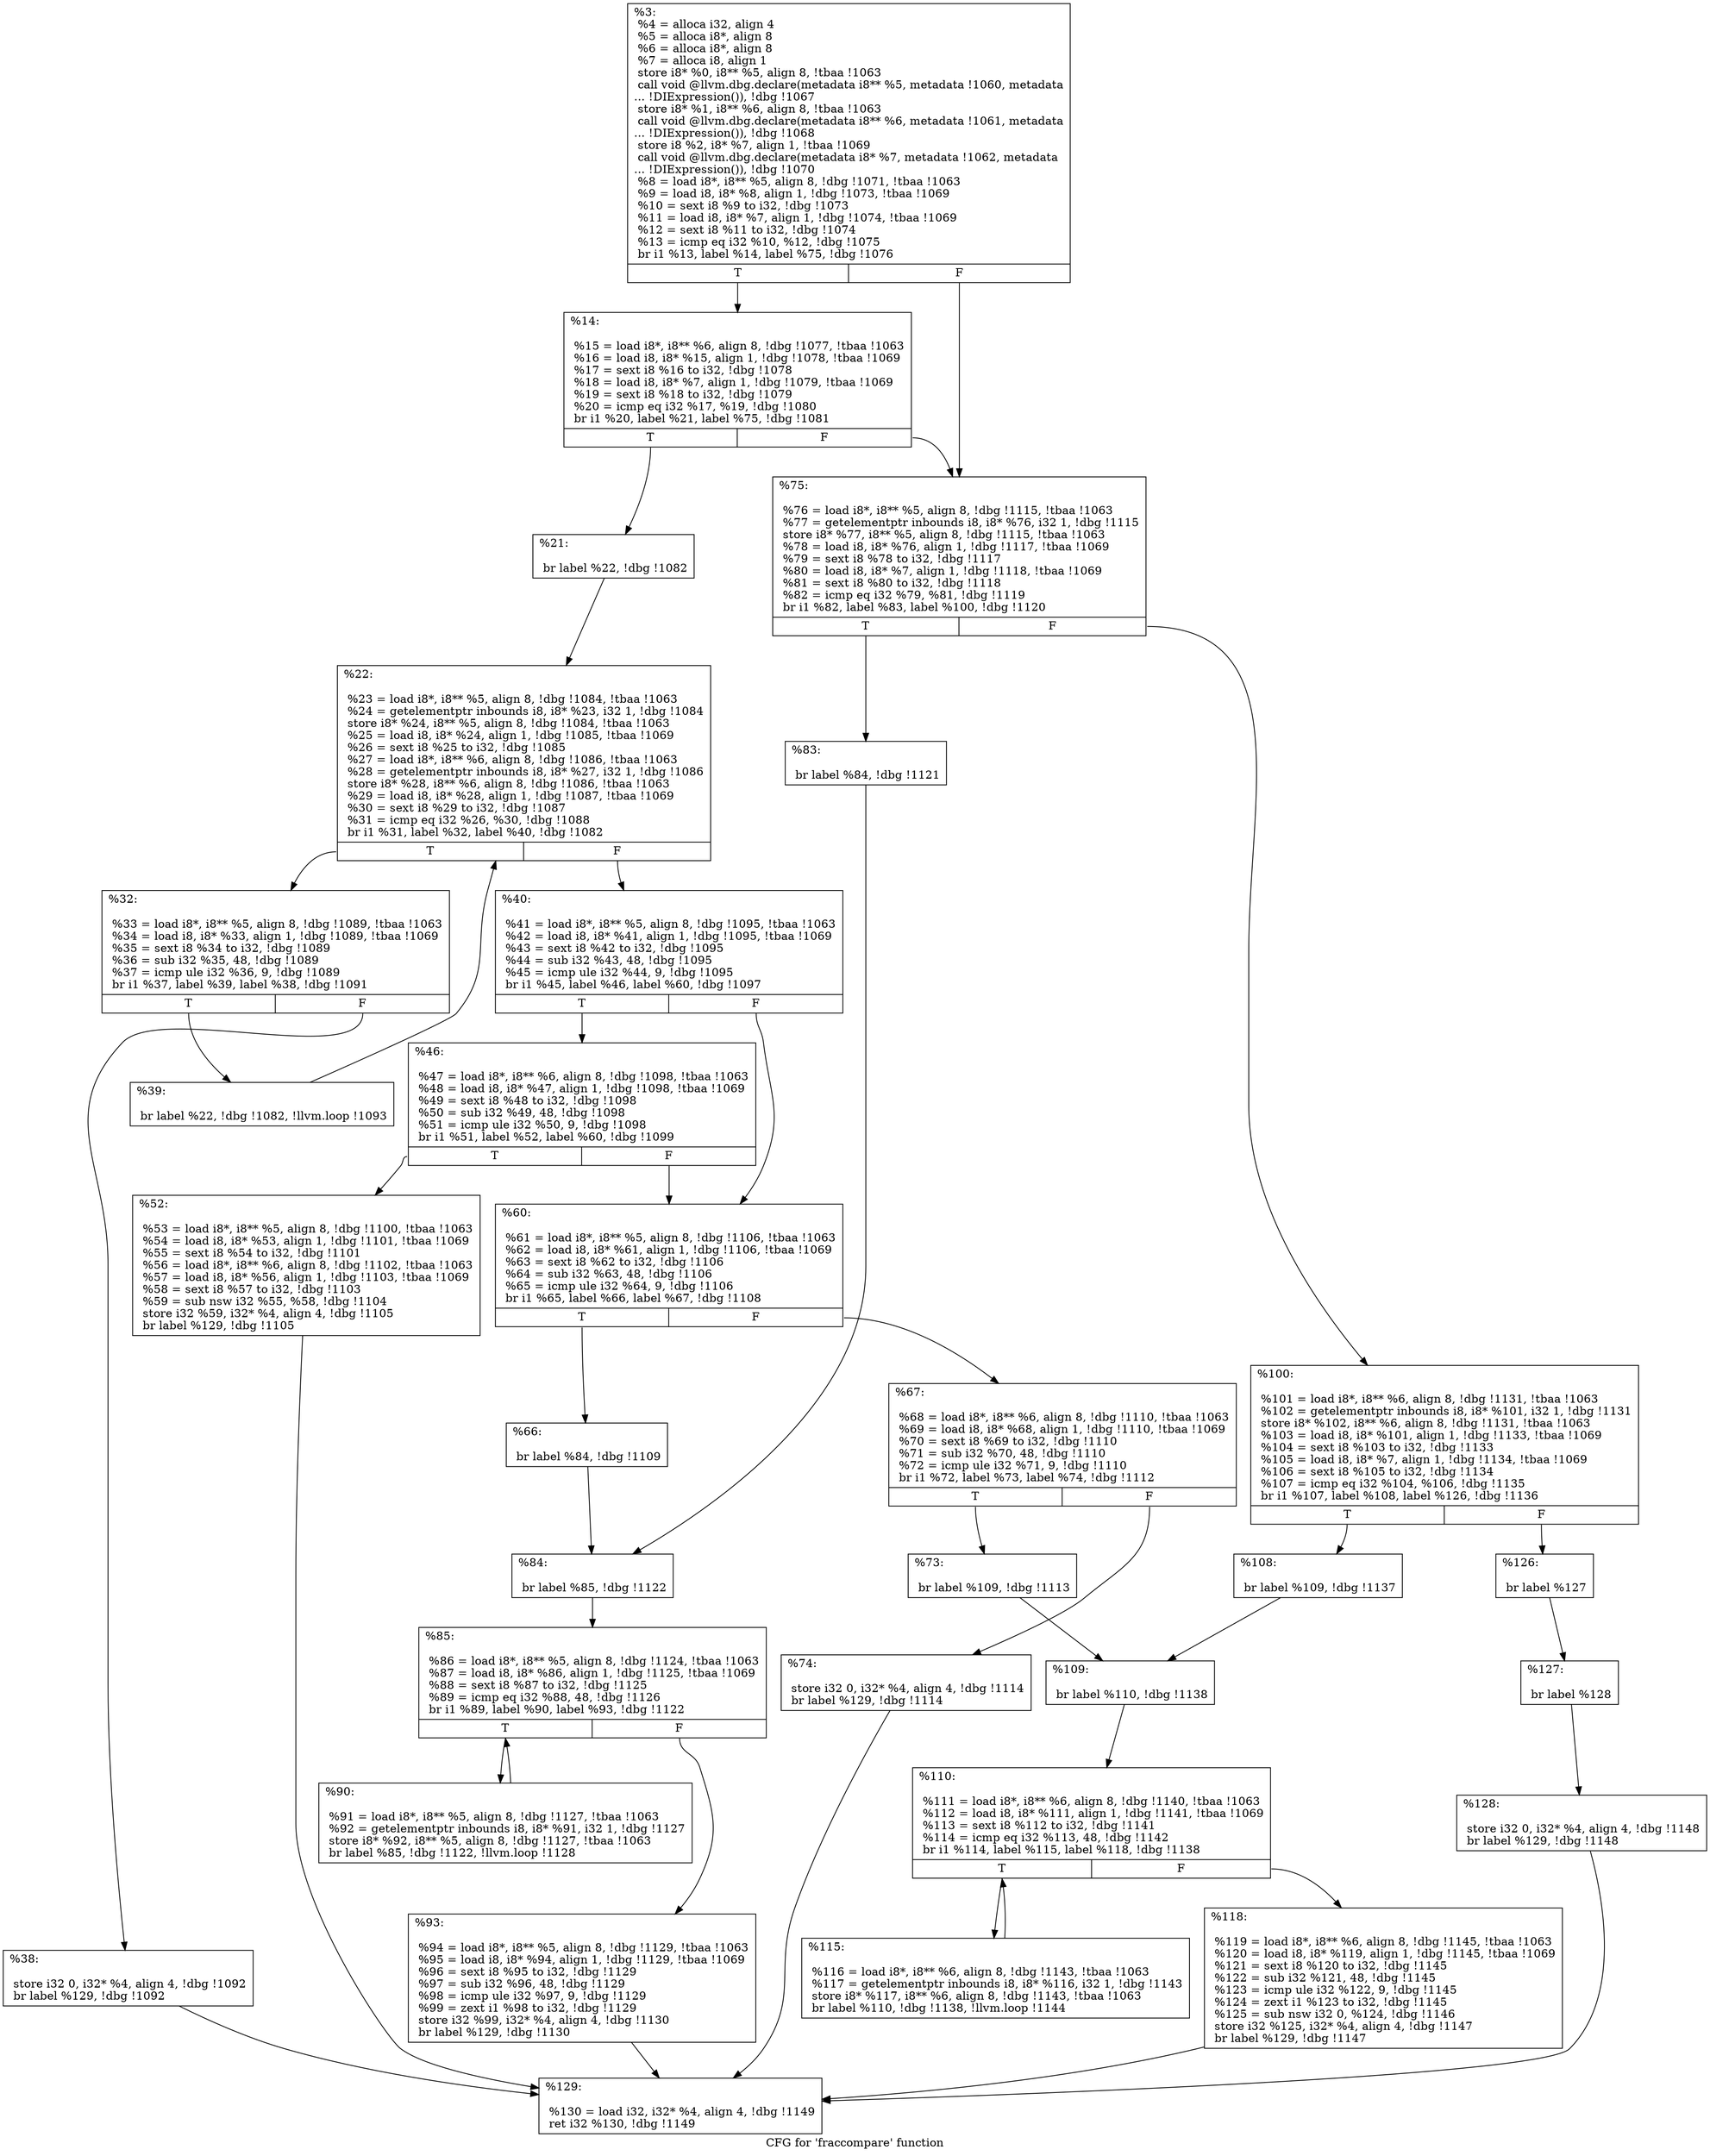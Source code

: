 digraph "CFG for 'fraccompare' function" {
	label="CFG for 'fraccompare' function";

	Node0xa57600 [shape=record,label="{%3:\l  %4 = alloca i32, align 4\l  %5 = alloca i8*, align 8\l  %6 = alloca i8*, align 8\l  %7 = alloca i8, align 1\l  store i8* %0, i8** %5, align 8, !tbaa !1063\l  call void @llvm.dbg.declare(metadata i8** %5, metadata !1060, metadata\l... !DIExpression()), !dbg !1067\l  store i8* %1, i8** %6, align 8, !tbaa !1063\l  call void @llvm.dbg.declare(metadata i8** %6, metadata !1061, metadata\l... !DIExpression()), !dbg !1068\l  store i8 %2, i8* %7, align 1, !tbaa !1069\l  call void @llvm.dbg.declare(metadata i8* %7, metadata !1062, metadata\l... !DIExpression()), !dbg !1070\l  %8 = load i8*, i8** %5, align 8, !dbg !1071, !tbaa !1063\l  %9 = load i8, i8* %8, align 1, !dbg !1073, !tbaa !1069\l  %10 = sext i8 %9 to i32, !dbg !1073\l  %11 = load i8, i8* %7, align 1, !dbg !1074, !tbaa !1069\l  %12 = sext i8 %11 to i32, !dbg !1074\l  %13 = icmp eq i32 %10, %12, !dbg !1075\l  br i1 %13, label %14, label %75, !dbg !1076\l|{<s0>T|<s1>F}}"];
	Node0xa57600:s0 -> Node0xa3f250;
	Node0xa57600:s1 -> Node0xa57830;
	Node0xa3f250 [shape=record,label="{%14:\l\l  %15 = load i8*, i8** %6, align 8, !dbg !1077, !tbaa !1063\l  %16 = load i8, i8* %15, align 1, !dbg !1078, !tbaa !1069\l  %17 = sext i8 %16 to i32, !dbg !1078\l  %18 = load i8, i8* %7, align 1, !dbg !1079, !tbaa !1069\l  %19 = sext i8 %18 to i32, !dbg !1079\l  %20 = icmp eq i32 %17, %19, !dbg !1080\l  br i1 %20, label %21, label %75, !dbg !1081\l|{<s0>T|<s1>F}}"];
	Node0xa3f250:s0 -> Node0xa3f2a0;
	Node0xa3f250:s1 -> Node0xa57830;
	Node0xa3f2a0 [shape=record,label="{%21:\l\l  br label %22, !dbg !1082\l}"];
	Node0xa3f2a0 -> Node0xa3f2f0;
	Node0xa3f2f0 [shape=record,label="{%22:\l\l  %23 = load i8*, i8** %5, align 8, !dbg !1084, !tbaa !1063\l  %24 = getelementptr inbounds i8, i8* %23, i32 1, !dbg !1084\l  store i8* %24, i8** %5, align 8, !dbg !1084, !tbaa !1063\l  %25 = load i8, i8* %24, align 1, !dbg !1085, !tbaa !1069\l  %26 = sext i8 %25 to i32, !dbg !1085\l  %27 = load i8*, i8** %6, align 8, !dbg !1086, !tbaa !1063\l  %28 = getelementptr inbounds i8, i8* %27, i32 1, !dbg !1086\l  store i8* %28, i8** %6, align 8, !dbg !1086, !tbaa !1063\l  %29 = load i8, i8* %28, align 1, !dbg !1087, !tbaa !1069\l  %30 = sext i8 %29 to i32, !dbg !1087\l  %31 = icmp eq i32 %26, %30, !dbg !1088\l  br i1 %31, label %32, label %40, !dbg !1082\l|{<s0>T|<s1>F}}"];
	Node0xa3f2f0:s0 -> Node0xa3f340;
	Node0xa3f2f0:s1 -> Node0xa3f430;
	Node0xa3f340 [shape=record,label="{%32:\l\l  %33 = load i8*, i8** %5, align 8, !dbg !1089, !tbaa !1063\l  %34 = load i8, i8* %33, align 1, !dbg !1089, !tbaa !1069\l  %35 = sext i8 %34 to i32, !dbg !1089\l  %36 = sub i32 %35, 48, !dbg !1089\l  %37 = icmp ule i32 %36, 9, !dbg !1089\l  br i1 %37, label %39, label %38, !dbg !1091\l|{<s0>T|<s1>F}}"];
	Node0xa3f340:s0 -> Node0xa3f3e0;
	Node0xa3f340:s1 -> Node0xa3f390;
	Node0xa3f390 [shape=record,label="{%38:\l\l  store i32 0, i32* %4, align 4, !dbg !1092\l  br label %129, !dbg !1092\l}"];
	Node0xa3f390 -> Node0xa57ce0;
	Node0xa3f3e0 [shape=record,label="{%39:\l\l  br label %22, !dbg !1082, !llvm.loop !1093\l}"];
	Node0xa3f3e0 -> Node0xa3f2f0;
	Node0xa3f430 [shape=record,label="{%40:\l\l  %41 = load i8*, i8** %5, align 8, !dbg !1095, !tbaa !1063\l  %42 = load i8, i8* %41, align 1, !dbg !1095, !tbaa !1069\l  %43 = sext i8 %42 to i32, !dbg !1095\l  %44 = sub i32 %43, 48, !dbg !1095\l  %45 = icmp ule i32 %44, 9, !dbg !1095\l  br i1 %45, label %46, label %60, !dbg !1097\l|{<s0>T|<s1>F}}"];
	Node0xa3f430:s0 -> Node0xa3f480;
	Node0xa3f430:s1 -> Node0xa576a0;
	Node0xa3f480 [shape=record,label="{%46:\l\l  %47 = load i8*, i8** %6, align 8, !dbg !1098, !tbaa !1063\l  %48 = load i8, i8* %47, align 1, !dbg !1098, !tbaa !1069\l  %49 = sext i8 %48 to i32, !dbg !1098\l  %50 = sub i32 %49, 48, !dbg !1098\l  %51 = icmp ule i32 %50, 9, !dbg !1098\l  br i1 %51, label %52, label %60, !dbg !1099\l|{<s0>T|<s1>F}}"];
	Node0xa3f480:s0 -> Node0xa57650;
	Node0xa3f480:s1 -> Node0xa576a0;
	Node0xa57650 [shape=record,label="{%52:\l\l  %53 = load i8*, i8** %5, align 8, !dbg !1100, !tbaa !1063\l  %54 = load i8, i8* %53, align 1, !dbg !1101, !tbaa !1069\l  %55 = sext i8 %54 to i32, !dbg !1101\l  %56 = load i8*, i8** %6, align 8, !dbg !1102, !tbaa !1063\l  %57 = load i8, i8* %56, align 1, !dbg !1103, !tbaa !1069\l  %58 = sext i8 %57 to i32, !dbg !1103\l  %59 = sub nsw i32 %55, %58, !dbg !1104\l  store i32 %59, i32* %4, align 4, !dbg !1105\l  br label %129, !dbg !1105\l}"];
	Node0xa57650 -> Node0xa57ce0;
	Node0xa576a0 [shape=record,label="{%60:\l\l  %61 = load i8*, i8** %5, align 8, !dbg !1106, !tbaa !1063\l  %62 = load i8, i8* %61, align 1, !dbg !1106, !tbaa !1069\l  %63 = sext i8 %62 to i32, !dbg !1106\l  %64 = sub i32 %63, 48, !dbg !1106\l  %65 = icmp ule i32 %64, 9, !dbg !1106\l  br i1 %65, label %66, label %67, !dbg !1108\l|{<s0>T|<s1>F}}"];
	Node0xa576a0:s0 -> Node0xa576f0;
	Node0xa576a0:s1 -> Node0xa57740;
	Node0xa576f0 [shape=record,label="{%66:\l\l  br label %84, !dbg !1109\l}"];
	Node0xa576f0 -> Node0xa578d0;
	Node0xa57740 [shape=record,label="{%67:\l\l  %68 = load i8*, i8** %6, align 8, !dbg !1110, !tbaa !1063\l  %69 = load i8, i8* %68, align 1, !dbg !1110, !tbaa !1069\l  %70 = sext i8 %69 to i32, !dbg !1110\l  %71 = sub i32 %70, 48, !dbg !1110\l  %72 = icmp ule i32 %71, 9, !dbg !1110\l  br i1 %72, label %73, label %74, !dbg !1112\l|{<s0>T|<s1>F}}"];
	Node0xa57740:s0 -> Node0xa57790;
	Node0xa57740:s1 -> Node0xa577e0;
	Node0xa57790 [shape=record,label="{%73:\l\l  br label %109, !dbg !1113\l}"];
	Node0xa57790 -> Node0xa57ab0;
	Node0xa577e0 [shape=record,label="{%74:\l\l  store i32 0, i32* %4, align 4, !dbg !1114\l  br label %129, !dbg !1114\l}"];
	Node0xa577e0 -> Node0xa57ce0;
	Node0xa57830 [shape=record,label="{%75:\l\l  %76 = load i8*, i8** %5, align 8, !dbg !1115, !tbaa !1063\l  %77 = getelementptr inbounds i8, i8* %76, i32 1, !dbg !1115\l  store i8* %77, i8** %5, align 8, !dbg !1115, !tbaa !1063\l  %78 = load i8, i8* %76, align 1, !dbg !1117, !tbaa !1069\l  %79 = sext i8 %78 to i32, !dbg !1117\l  %80 = load i8, i8* %7, align 1, !dbg !1118, !tbaa !1069\l  %81 = sext i8 %80 to i32, !dbg !1118\l  %82 = icmp eq i32 %79, %81, !dbg !1119\l  br i1 %82, label %83, label %100, !dbg !1120\l|{<s0>T|<s1>F}}"];
	Node0xa57830:s0 -> Node0xa57880;
	Node0xa57830:s1 -> Node0xa57a10;
	Node0xa57880 [shape=record,label="{%83:\l\l  br label %84, !dbg !1121\l}"];
	Node0xa57880 -> Node0xa578d0;
	Node0xa578d0 [shape=record,label="{%84:\l\l  br label %85, !dbg !1122\l}"];
	Node0xa578d0 -> Node0xa57920;
	Node0xa57920 [shape=record,label="{%85:\l\l  %86 = load i8*, i8** %5, align 8, !dbg !1124, !tbaa !1063\l  %87 = load i8, i8* %86, align 1, !dbg !1125, !tbaa !1069\l  %88 = sext i8 %87 to i32, !dbg !1125\l  %89 = icmp eq i32 %88, 48, !dbg !1126\l  br i1 %89, label %90, label %93, !dbg !1122\l|{<s0>T|<s1>F}}"];
	Node0xa57920:s0 -> Node0xa57970;
	Node0xa57920:s1 -> Node0xa579c0;
	Node0xa57970 [shape=record,label="{%90:\l\l  %91 = load i8*, i8** %5, align 8, !dbg !1127, !tbaa !1063\l  %92 = getelementptr inbounds i8, i8* %91, i32 1, !dbg !1127\l  store i8* %92, i8** %5, align 8, !dbg !1127, !tbaa !1063\l  br label %85, !dbg !1122, !llvm.loop !1128\l}"];
	Node0xa57970 -> Node0xa57920;
	Node0xa579c0 [shape=record,label="{%93:\l\l  %94 = load i8*, i8** %5, align 8, !dbg !1129, !tbaa !1063\l  %95 = load i8, i8* %94, align 1, !dbg !1129, !tbaa !1069\l  %96 = sext i8 %95 to i32, !dbg !1129\l  %97 = sub i32 %96, 48, !dbg !1129\l  %98 = icmp ule i32 %97, 9, !dbg !1129\l  %99 = zext i1 %98 to i32, !dbg !1129\l  store i32 %99, i32* %4, align 4, !dbg !1130\l  br label %129, !dbg !1130\l}"];
	Node0xa579c0 -> Node0xa57ce0;
	Node0xa57a10 [shape=record,label="{%100:\l\l  %101 = load i8*, i8** %6, align 8, !dbg !1131, !tbaa !1063\l  %102 = getelementptr inbounds i8, i8* %101, i32 1, !dbg !1131\l  store i8* %102, i8** %6, align 8, !dbg !1131, !tbaa !1063\l  %103 = load i8, i8* %101, align 1, !dbg !1133, !tbaa !1069\l  %104 = sext i8 %103 to i32, !dbg !1133\l  %105 = load i8, i8* %7, align 1, !dbg !1134, !tbaa !1069\l  %106 = sext i8 %105 to i32, !dbg !1134\l  %107 = icmp eq i32 %104, %106, !dbg !1135\l  br i1 %107, label %108, label %126, !dbg !1136\l|{<s0>T|<s1>F}}"];
	Node0xa57a10:s0 -> Node0xa57a60;
	Node0xa57a10:s1 -> Node0xa57bf0;
	Node0xa57a60 [shape=record,label="{%108:\l\l  br label %109, !dbg !1137\l}"];
	Node0xa57a60 -> Node0xa57ab0;
	Node0xa57ab0 [shape=record,label="{%109:\l\l  br label %110, !dbg !1138\l}"];
	Node0xa57ab0 -> Node0xa57b00;
	Node0xa57b00 [shape=record,label="{%110:\l\l  %111 = load i8*, i8** %6, align 8, !dbg !1140, !tbaa !1063\l  %112 = load i8, i8* %111, align 1, !dbg !1141, !tbaa !1069\l  %113 = sext i8 %112 to i32, !dbg !1141\l  %114 = icmp eq i32 %113, 48, !dbg !1142\l  br i1 %114, label %115, label %118, !dbg !1138\l|{<s0>T|<s1>F}}"];
	Node0xa57b00:s0 -> Node0xa57b50;
	Node0xa57b00:s1 -> Node0xa57ba0;
	Node0xa57b50 [shape=record,label="{%115:\l\l  %116 = load i8*, i8** %6, align 8, !dbg !1143, !tbaa !1063\l  %117 = getelementptr inbounds i8, i8* %116, i32 1, !dbg !1143\l  store i8* %117, i8** %6, align 8, !dbg !1143, !tbaa !1063\l  br label %110, !dbg !1138, !llvm.loop !1144\l}"];
	Node0xa57b50 -> Node0xa57b00;
	Node0xa57ba0 [shape=record,label="{%118:\l\l  %119 = load i8*, i8** %6, align 8, !dbg !1145, !tbaa !1063\l  %120 = load i8, i8* %119, align 1, !dbg !1145, !tbaa !1069\l  %121 = sext i8 %120 to i32, !dbg !1145\l  %122 = sub i32 %121, 48, !dbg !1145\l  %123 = icmp ule i32 %122, 9, !dbg !1145\l  %124 = zext i1 %123 to i32, !dbg !1145\l  %125 = sub nsw i32 0, %124, !dbg !1146\l  store i32 %125, i32* %4, align 4, !dbg !1147\l  br label %129, !dbg !1147\l}"];
	Node0xa57ba0 -> Node0xa57ce0;
	Node0xa57bf0 [shape=record,label="{%126:\l\l  br label %127\l}"];
	Node0xa57bf0 -> Node0xa57c40;
	Node0xa57c40 [shape=record,label="{%127:\l\l  br label %128\l}"];
	Node0xa57c40 -> Node0xa57c90;
	Node0xa57c90 [shape=record,label="{%128:\l\l  store i32 0, i32* %4, align 4, !dbg !1148\l  br label %129, !dbg !1148\l}"];
	Node0xa57c90 -> Node0xa57ce0;
	Node0xa57ce0 [shape=record,label="{%129:\l\l  %130 = load i32, i32* %4, align 4, !dbg !1149\l  ret i32 %130, !dbg !1149\l}"];
}
